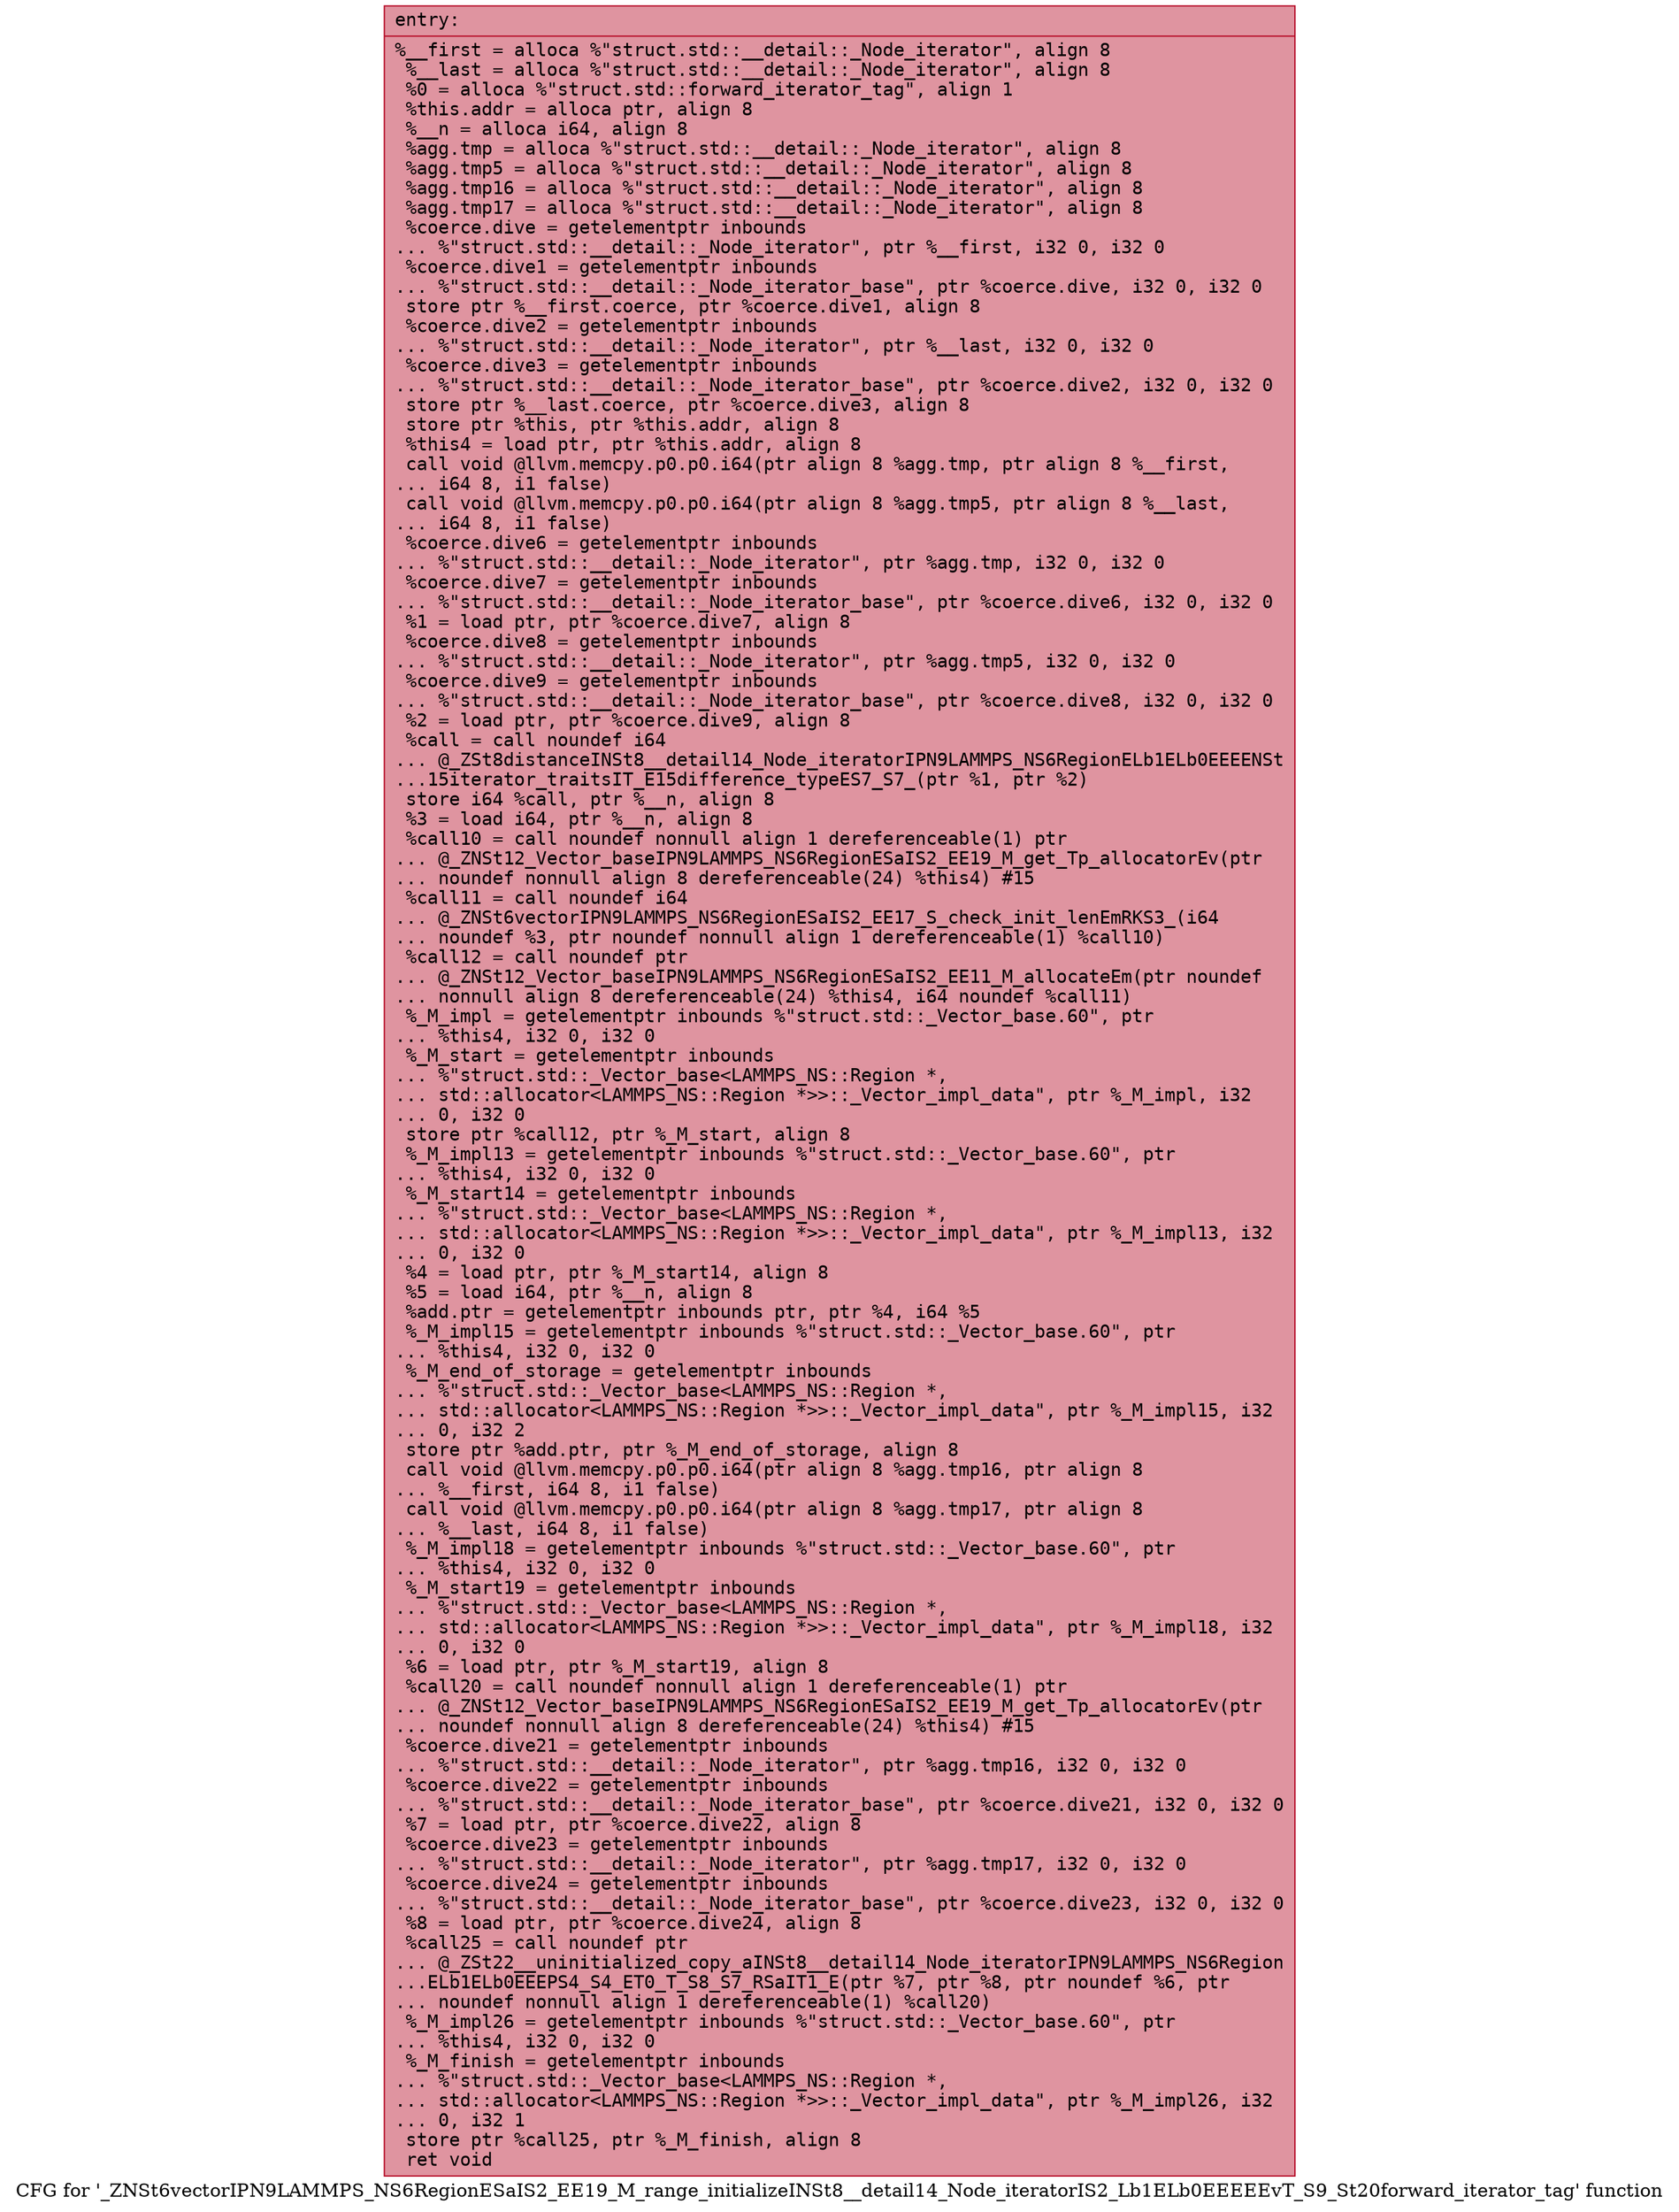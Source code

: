 digraph "CFG for '_ZNSt6vectorIPN9LAMMPS_NS6RegionESaIS2_EE19_M_range_initializeINSt8__detail14_Node_iteratorIS2_Lb1ELb0EEEEEvT_S9_St20forward_iterator_tag' function" {
	label="CFG for '_ZNSt6vectorIPN9LAMMPS_NS6RegionESaIS2_EE19_M_range_initializeINSt8__detail14_Node_iteratorIS2_Lb1ELb0EEEEEvT_S9_St20forward_iterator_tag' function";

	Node0x561837f979f0 [shape=record,color="#b70d28ff", style=filled, fillcolor="#b70d2870" fontname="Courier",label="{entry:\l|  %__first = alloca %\"struct.std::__detail::_Node_iterator\", align 8\l  %__last = alloca %\"struct.std::__detail::_Node_iterator\", align 8\l  %0 = alloca %\"struct.std::forward_iterator_tag\", align 1\l  %this.addr = alloca ptr, align 8\l  %__n = alloca i64, align 8\l  %agg.tmp = alloca %\"struct.std::__detail::_Node_iterator\", align 8\l  %agg.tmp5 = alloca %\"struct.std::__detail::_Node_iterator\", align 8\l  %agg.tmp16 = alloca %\"struct.std::__detail::_Node_iterator\", align 8\l  %agg.tmp17 = alloca %\"struct.std::__detail::_Node_iterator\", align 8\l  %coerce.dive = getelementptr inbounds\l... %\"struct.std::__detail::_Node_iterator\", ptr %__first, i32 0, i32 0\l  %coerce.dive1 = getelementptr inbounds\l... %\"struct.std::__detail::_Node_iterator_base\", ptr %coerce.dive, i32 0, i32 0\l  store ptr %__first.coerce, ptr %coerce.dive1, align 8\l  %coerce.dive2 = getelementptr inbounds\l... %\"struct.std::__detail::_Node_iterator\", ptr %__last, i32 0, i32 0\l  %coerce.dive3 = getelementptr inbounds\l... %\"struct.std::__detail::_Node_iterator_base\", ptr %coerce.dive2, i32 0, i32 0\l  store ptr %__last.coerce, ptr %coerce.dive3, align 8\l  store ptr %this, ptr %this.addr, align 8\l  %this4 = load ptr, ptr %this.addr, align 8\l  call void @llvm.memcpy.p0.p0.i64(ptr align 8 %agg.tmp, ptr align 8 %__first,\l... i64 8, i1 false)\l  call void @llvm.memcpy.p0.p0.i64(ptr align 8 %agg.tmp5, ptr align 8 %__last,\l... i64 8, i1 false)\l  %coerce.dive6 = getelementptr inbounds\l... %\"struct.std::__detail::_Node_iterator\", ptr %agg.tmp, i32 0, i32 0\l  %coerce.dive7 = getelementptr inbounds\l... %\"struct.std::__detail::_Node_iterator_base\", ptr %coerce.dive6, i32 0, i32 0\l  %1 = load ptr, ptr %coerce.dive7, align 8\l  %coerce.dive8 = getelementptr inbounds\l... %\"struct.std::__detail::_Node_iterator\", ptr %agg.tmp5, i32 0, i32 0\l  %coerce.dive9 = getelementptr inbounds\l... %\"struct.std::__detail::_Node_iterator_base\", ptr %coerce.dive8, i32 0, i32 0\l  %2 = load ptr, ptr %coerce.dive9, align 8\l  %call = call noundef i64\l... @_ZSt8distanceINSt8__detail14_Node_iteratorIPN9LAMMPS_NS6RegionELb1ELb0EEEENSt\l...15iterator_traitsIT_E15difference_typeES7_S7_(ptr %1, ptr %2)\l  store i64 %call, ptr %__n, align 8\l  %3 = load i64, ptr %__n, align 8\l  %call10 = call noundef nonnull align 1 dereferenceable(1) ptr\l... @_ZNSt12_Vector_baseIPN9LAMMPS_NS6RegionESaIS2_EE19_M_get_Tp_allocatorEv(ptr\l... noundef nonnull align 8 dereferenceable(24) %this4) #15\l  %call11 = call noundef i64\l... @_ZNSt6vectorIPN9LAMMPS_NS6RegionESaIS2_EE17_S_check_init_lenEmRKS3_(i64\l... noundef %3, ptr noundef nonnull align 1 dereferenceable(1) %call10)\l  %call12 = call noundef ptr\l... @_ZNSt12_Vector_baseIPN9LAMMPS_NS6RegionESaIS2_EE11_M_allocateEm(ptr noundef\l... nonnull align 8 dereferenceable(24) %this4, i64 noundef %call11)\l  %_M_impl = getelementptr inbounds %\"struct.std::_Vector_base.60\", ptr\l... %this4, i32 0, i32 0\l  %_M_start = getelementptr inbounds\l... %\"struct.std::_Vector_base\<LAMMPS_NS::Region *,\l... std::allocator\<LAMMPS_NS::Region *\>\>::_Vector_impl_data\", ptr %_M_impl, i32\l... 0, i32 0\l  store ptr %call12, ptr %_M_start, align 8\l  %_M_impl13 = getelementptr inbounds %\"struct.std::_Vector_base.60\", ptr\l... %this4, i32 0, i32 0\l  %_M_start14 = getelementptr inbounds\l... %\"struct.std::_Vector_base\<LAMMPS_NS::Region *,\l... std::allocator\<LAMMPS_NS::Region *\>\>::_Vector_impl_data\", ptr %_M_impl13, i32\l... 0, i32 0\l  %4 = load ptr, ptr %_M_start14, align 8\l  %5 = load i64, ptr %__n, align 8\l  %add.ptr = getelementptr inbounds ptr, ptr %4, i64 %5\l  %_M_impl15 = getelementptr inbounds %\"struct.std::_Vector_base.60\", ptr\l... %this4, i32 0, i32 0\l  %_M_end_of_storage = getelementptr inbounds\l... %\"struct.std::_Vector_base\<LAMMPS_NS::Region *,\l... std::allocator\<LAMMPS_NS::Region *\>\>::_Vector_impl_data\", ptr %_M_impl15, i32\l... 0, i32 2\l  store ptr %add.ptr, ptr %_M_end_of_storage, align 8\l  call void @llvm.memcpy.p0.p0.i64(ptr align 8 %agg.tmp16, ptr align 8\l... %__first, i64 8, i1 false)\l  call void @llvm.memcpy.p0.p0.i64(ptr align 8 %agg.tmp17, ptr align 8\l... %__last, i64 8, i1 false)\l  %_M_impl18 = getelementptr inbounds %\"struct.std::_Vector_base.60\", ptr\l... %this4, i32 0, i32 0\l  %_M_start19 = getelementptr inbounds\l... %\"struct.std::_Vector_base\<LAMMPS_NS::Region *,\l... std::allocator\<LAMMPS_NS::Region *\>\>::_Vector_impl_data\", ptr %_M_impl18, i32\l... 0, i32 0\l  %6 = load ptr, ptr %_M_start19, align 8\l  %call20 = call noundef nonnull align 1 dereferenceable(1) ptr\l... @_ZNSt12_Vector_baseIPN9LAMMPS_NS6RegionESaIS2_EE19_M_get_Tp_allocatorEv(ptr\l... noundef nonnull align 8 dereferenceable(24) %this4) #15\l  %coerce.dive21 = getelementptr inbounds\l... %\"struct.std::__detail::_Node_iterator\", ptr %agg.tmp16, i32 0, i32 0\l  %coerce.dive22 = getelementptr inbounds\l... %\"struct.std::__detail::_Node_iterator_base\", ptr %coerce.dive21, i32 0, i32 0\l  %7 = load ptr, ptr %coerce.dive22, align 8\l  %coerce.dive23 = getelementptr inbounds\l... %\"struct.std::__detail::_Node_iterator\", ptr %agg.tmp17, i32 0, i32 0\l  %coerce.dive24 = getelementptr inbounds\l... %\"struct.std::__detail::_Node_iterator_base\", ptr %coerce.dive23, i32 0, i32 0\l  %8 = load ptr, ptr %coerce.dive24, align 8\l  %call25 = call noundef ptr\l... @_ZSt22__uninitialized_copy_aINSt8__detail14_Node_iteratorIPN9LAMMPS_NS6Region\l...ELb1ELb0EEEPS4_S4_ET0_T_S8_S7_RSaIT1_E(ptr %7, ptr %8, ptr noundef %6, ptr\l... noundef nonnull align 1 dereferenceable(1) %call20)\l  %_M_impl26 = getelementptr inbounds %\"struct.std::_Vector_base.60\", ptr\l... %this4, i32 0, i32 0\l  %_M_finish = getelementptr inbounds\l... %\"struct.std::_Vector_base\<LAMMPS_NS::Region *,\l... std::allocator\<LAMMPS_NS::Region *\>\>::_Vector_impl_data\", ptr %_M_impl26, i32\l... 0, i32 1\l  store ptr %call25, ptr %_M_finish, align 8\l  ret void\l}"];
}

